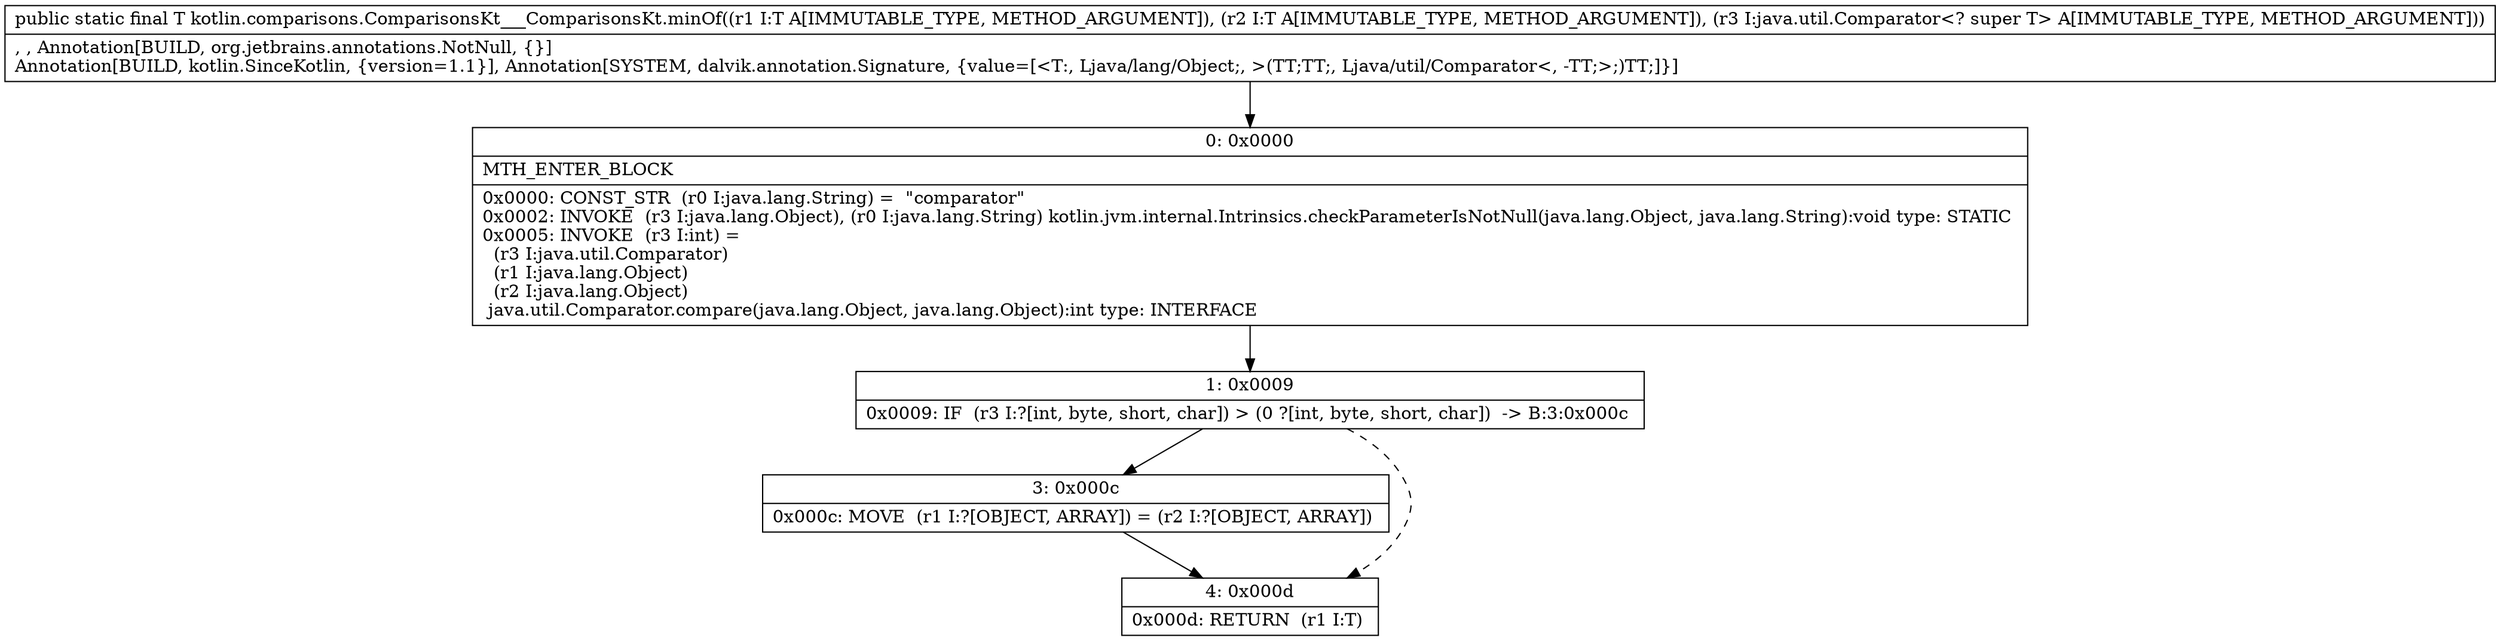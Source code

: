 digraph "CFG forkotlin.comparisons.ComparisonsKt___ComparisonsKt.minOf(Ljava\/lang\/Object;Ljava\/lang\/Object;Ljava\/util\/Comparator;)Ljava\/lang\/Object;" {
Node_0 [shape=record,label="{0\:\ 0x0000|MTH_ENTER_BLOCK\l|0x0000: CONST_STR  (r0 I:java.lang.String) =  \"comparator\" \l0x0002: INVOKE  (r3 I:java.lang.Object), (r0 I:java.lang.String) kotlin.jvm.internal.Intrinsics.checkParameterIsNotNull(java.lang.Object, java.lang.String):void type: STATIC \l0x0005: INVOKE  (r3 I:int) = \l  (r3 I:java.util.Comparator)\l  (r1 I:java.lang.Object)\l  (r2 I:java.lang.Object)\l java.util.Comparator.compare(java.lang.Object, java.lang.Object):int type: INTERFACE \l}"];
Node_1 [shape=record,label="{1\:\ 0x0009|0x0009: IF  (r3 I:?[int, byte, short, char]) \> (0 ?[int, byte, short, char])  \-\> B:3:0x000c \l}"];
Node_3 [shape=record,label="{3\:\ 0x000c|0x000c: MOVE  (r1 I:?[OBJECT, ARRAY]) = (r2 I:?[OBJECT, ARRAY]) \l}"];
Node_4 [shape=record,label="{4\:\ 0x000d|0x000d: RETURN  (r1 I:T) \l}"];
MethodNode[shape=record,label="{public static final T kotlin.comparisons.ComparisonsKt___ComparisonsKt.minOf((r1 I:T A[IMMUTABLE_TYPE, METHOD_ARGUMENT]), (r2 I:T A[IMMUTABLE_TYPE, METHOD_ARGUMENT]), (r3 I:java.util.Comparator\<? super T\> A[IMMUTABLE_TYPE, METHOD_ARGUMENT]))  | , , Annotation[BUILD, org.jetbrains.annotations.NotNull, \{\}]\lAnnotation[BUILD, kotlin.SinceKotlin, \{version=1.1\}], Annotation[SYSTEM, dalvik.annotation.Signature, \{value=[\<T:, Ljava\/lang\/Object;, \>(TT;TT;, Ljava\/util\/Comparator\<, \-TT;\>;)TT;]\}]\l}"];
MethodNode -> Node_0;
Node_0 -> Node_1;
Node_1 -> Node_3;
Node_1 -> Node_4[style=dashed];
Node_3 -> Node_4;
}

